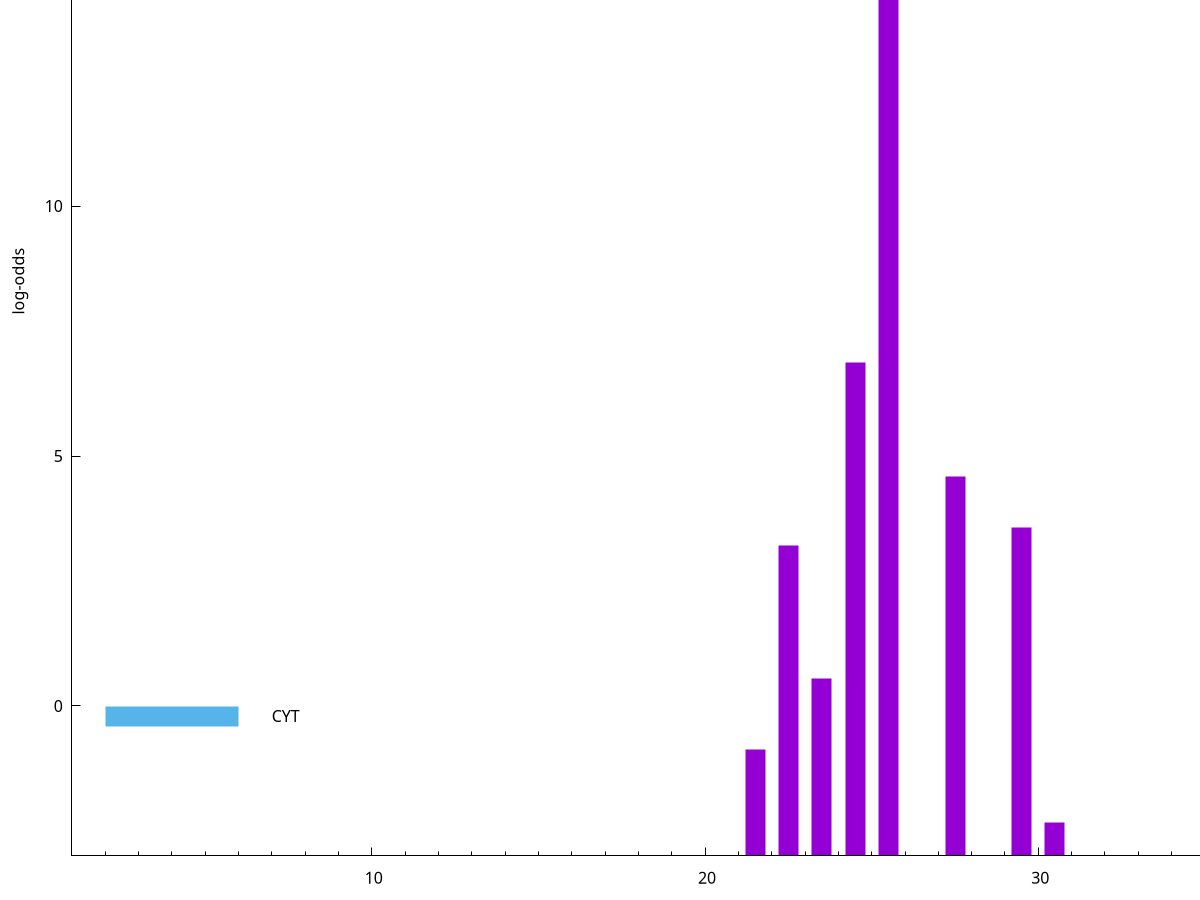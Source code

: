 set title "LipoP predictions for SRR5666609.gff"
set size 2., 1.4
set xrange [1:70] 
set mxtics 10
set yrange [-3:20]
set y2range [0:23]
set ylabel "log-odds"
set term postscript eps color solid "Helvetica" 30
set output "SRR5666609.gff7.eps"
set arrow from 2,14.6829 to 6,14.6829 nohead lt 1 lw 20
set label "SpI" at 7,14.6829
set arrow from 2,-0.200913 to 6,-0.200913 nohead lt 3 lw 20
set label "CYT" at 7,-0.200913
set arrow from 2,14.6829 to 6,14.6829 nohead lt 1 lw 20
set label "SpI" at 7,14.6829
# NOTE: The scores below are the log-odds scores with the threshold
# NOTE: subtracted (a hack to make gnuplot make the histogram all
# NOTE: look nice).
plot "-" axes x1y2 title "" with impulses lt 1 lw 20
25.500000 17.673900
24.500000 9.861560
27.500000 7.584390
29.500000 6.579550
22.500000 6.203400
23.500000 3.552968
21.500000 2.130503
30.500000 0.668470
e
exit
